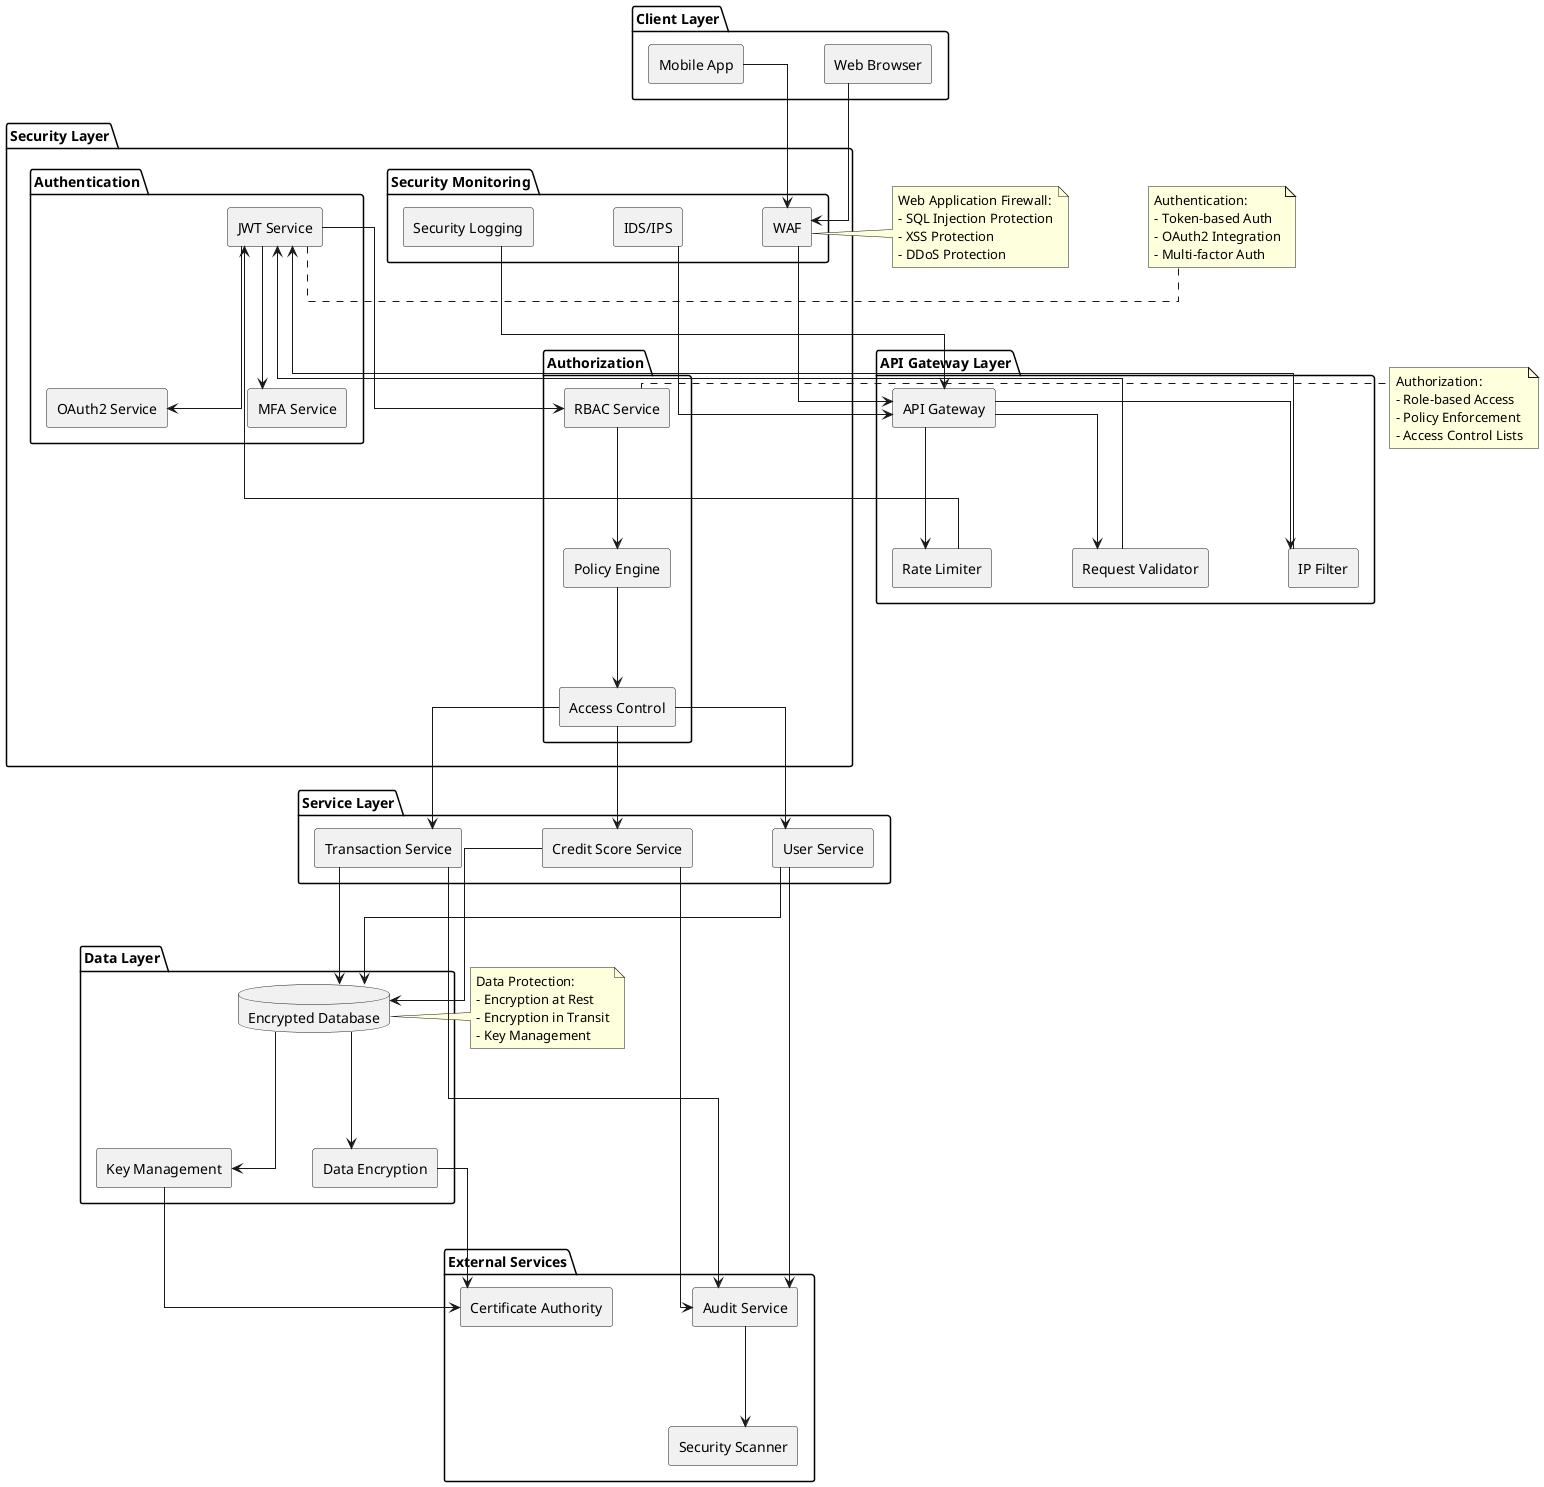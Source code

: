 @startuml Security Architecture

skinparam componentStyle rectangle
skinparam linetype ortho
skinparam nodesep 80
skinparam ranksep 100

' Client Layer
package "Client Layer" {
    [Web Browser] as WB
    [Mobile App] as MA
}

' Security Layer
package "Security Layer" {
    package "Authentication" {
        [JWT Service] as JWT
        [OAuth2 Service] as OAuth
        [MFA Service] as MFA
    }
    
    package "Authorization" {
        [RBAC Service] as RBAC
        [Policy Engine] as PE
        [Access Control] as AC
    }
    
    package "Security Monitoring" {
        [WAF] as WAF
        [IDS/IPS] as IDS
        [Security Logging] as SL
    }
}

' API Gateway Layer
package "API Gateway Layer" {
    [API Gateway] as APIG
    [Rate Limiter] as RL
    [Request Validator] as RV
    [IP Filter] as IPF
}

' Service Layer
package "Service Layer" {
    [User Service] as US
    [Transaction Service] as TS
    [Credit Score Service] as CS
}

' Data Layer
package "Data Layer" {
    database "Encrypted Database" as DB
    [Key Management] as KM
    [Data Encryption] as DE
}

' External Services
package "External Services" {
    [Certificate Authority] as CA
    [Security Scanner] as SS
    [Audit Service] as AS
}

' Relationships
WB --> WAF
MA --> WAF

WAF --> APIG
IDS --> APIG
SL --> APIG

APIG --> RL
APIG --> RV
APIG --> IPF

RL --> JWT
RV --> JWT
IPF --> JWT

JWT --> OAuth
JWT --> MFA
JWT --> RBAC

RBAC --> PE
PE --> AC

AC --> US
AC --> TS
AC --> CS

US --> DB
TS --> DB
CS --> DB

DB --> KM
DB --> DE

KM --> CA
DE --> CA

US --> AS
TS --> AS
CS --> AS

AS --> SS

note right of WAF
  Web Application Firewall:
  - SQL Injection Protection
  - XSS Protection
  - DDoS Protection
end note

note right of JWT
  Authentication:
  - Token-based Auth
  - OAuth2 Integration
  - Multi-factor Auth
end note

note right of RBAC
  Authorization:
  - Role-based Access
  - Policy Enforcement
  - Access Control Lists
end note

note right of DB
  Data Protection:
  - Encryption at Rest
  - Encryption in Transit
  - Key Management
end note

@enduml 